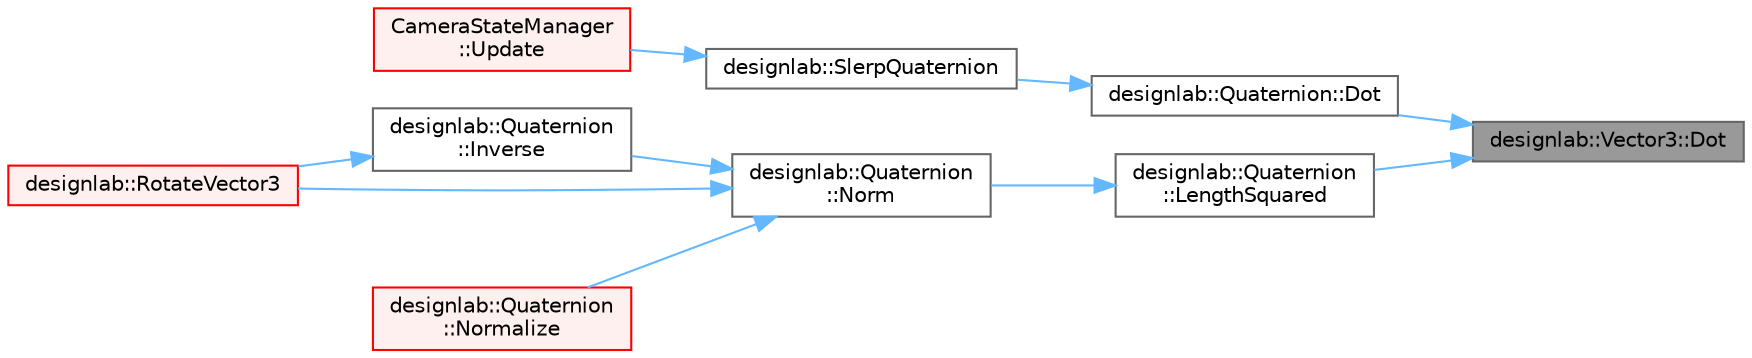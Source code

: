 digraph "designlab::Vector3::Dot"
{
 // LATEX_PDF_SIZE
  bgcolor="transparent";
  edge [fontname=Helvetica,fontsize=10,labelfontname=Helvetica,labelfontsize=10];
  node [fontname=Helvetica,fontsize=10,shape=box,height=0.2,width=0.4];
  rankdir="RL";
  Node1 [id="Node000001",label="designlab::Vector3::Dot",height=0.2,width=0.4,color="gray40", fillcolor="grey60", style="filled", fontcolor="black",tooltip="自分・引数 の内積の結果を返す．"];
  Node1 -> Node2 [id="edge1_Node000001_Node000002",dir="back",color="steelblue1",style="solid",tooltip=" "];
  Node2 [id="Node000002",label="designlab::Quaternion::Dot",height=0.2,width=0.4,color="grey40", fillcolor="white", style="filled",URL="$structdesignlab_1_1_quaternion.html#a7e4a031df5e5ccf1b2b93be7d8c7076a",tooltip="クォータニオンの内積を返す．クォータニオンを4次元のベクトルとみなし，ベクトルの内積を求める"];
  Node2 -> Node3 [id="edge2_Node000002_Node000003",dir="back",color="steelblue1",style="solid",tooltip=" "];
  Node3 [id="Node000003",label="designlab::SlerpQuaternion",height=0.2,width=0.4,color="grey40", fillcolor="white", style="filled",URL="$namespacedesignlab.html#a12ea420a317fc2b34a4ee1872ce9a025",tooltip="球面線形補間を行う．"];
  Node3 -> Node4 [id="edge3_Node000003_Node000004",dir="back",color="steelblue1",style="solid",tooltip=" "];
  Node4 [id="Node000004",label="CameraStateManager\l::Update",height=0.2,width=0.4,color="red", fillcolor="#FFF0F0", style="filled",URL="$class_camera_state_manager.html#a5030afa746bcf15ef63107c8d34712ee",tooltip="カメラの位置などの更新を行う．毎フレーム実行すること"];
  Node1 -> Node10 [id="edge4_Node000001_Node000010",dir="back",color="steelblue1",style="solid",tooltip=" "];
  Node10 [id="Node000010",label="designlab::Quaternion\l::LengthSquared",height=0.2,width=0.4,color="grey40", fillcolor="white", style="filled",URL="$structdesignlab_1_1_quaternion.html#a52ffb1d579c2845eb2aa1fbd21fa9750",tooltip="クォータニオンの長さの2乗を返す(ノルムの2乗)．   クォータニオンの長さの2乗は，w^2 + x^2 + y^2 + z^2 で求められる"];
  Node10 -> Node11 [id="edge5_Node000010_Node000011",dir="back",color="steelblue1",style="solid",tooltip=" "];
  Node11 [id="Node000011",label="designlab::Quaternion\l::Norm",height=0.2,width=0.4,color="grey40", fillcolor="white", style="filled",URL="$structdesignlab_1_1_quaternion.html#a17c6bcd41fbd5833c6885bdd170c75d8",tooltip="クォータニオンのノルムを返す   ノルムとは，ベクトルの大きさのこと．クォータニオンのノルムは，w^2 + x^2 + y^2 + z^2 で求められる"];
  Node11 -> Node12 [id="edge6_Node000011_Node000012",dir="back",color="steelblue1",style="solid",tooltip=" "];
  Node12 [id="Node000012",label="designlab::Quaternion\l::Inverse",height=0.2,width=0.4,color="grey40", fillcolor="white", style="filled",URL="$structdesignlab_1_1_quaternion.html#a5e17d48809b4339ee959c2119a106726",tooltip="クォータニオンの逆数を返す   クォータニオンqの逆数q^-1は，qの共役をノルムで割ったもの"];
  Node12 -> Node13 [id="edge7_Node000012_Node000013",dir="back",color="steelblue1",style="solid",tooltip=" "];
  Node13 [id="Node000013",label="designlab::RotateVector3",height=0.2,width=0.4,color="red", fillcolor="#FFF0F0", style="filled",URL="$namespacedesignlab.html#a88a31cb8dd4fb0891393816ad574b9a8",tooltip="3次元の位置ベクトルを回転させる．"];
  Node11 -> Node15 [id="edge8_Node000011_Node000015",dir="back",color="steelblue1",style="solid",tooltip=" "];
  Node15 [id="Node000015",label="designlab::Quaternion\l::Normalize",height=0.2,width=0.4,color="red", fillcolor="#FFF0F0", style="filled",URL="$structdesignlab_1_1_quaternion.html#a7e53e5872a5a39da9cb6ca40a0c6e91a",tooltip="正規化したクォータニオンを返す   クォータニオンの正規化とは，ノルムを1にすること．   クォータニオンqの正規化は，q / |q| で求められる"];
  Node11 -> Node13 [id="edge9_Node000011_Node000013",dir="back",color="steelblue1",style="solid",tooltip=" "];
}
